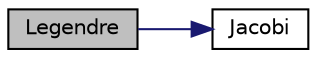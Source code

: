 digraph "Legendre"
{
  edge [fontname="Helvetica",fontsize="10",labelfontname="Helvetica",labelfontsize="10"];
  node [fontname="Helvetica",fontsize="10",shape=record];
  rankdir="LR";
  Node2421 [label="Legendre",height=0.2,width=0.4,color="black", fillcolor="grey75", style="filled", fontcolor="black"];
  Node2421 -> Node2422 [color="midnightblue",fontsize="10",style="solid",fontname="Helvetica"];
  Node2422 [label="Jacobi",height=0.2,width=0.4,color="black", fillcolor="white", style="filled",URL="$df/dda/number__theory_8_c.html#a27d4f63def0d1d515307e13ba969bb53"];
}
